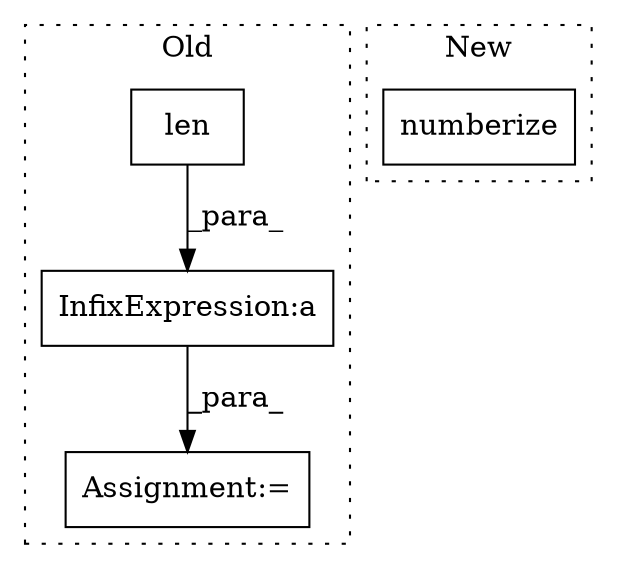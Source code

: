 digraph G {
subgraph cluster0 {
1 [label="len" a="32" s="3243,3249" l="4,1" shape="box"];
3 [label="InfixExpression:a" a="27" s="3240" l="3" shape="box"];
4 [label="Assignment:=" a="7" s="3231" l="1" shape="box"];
label = "Old";
style="dotted";
}
subgraph cluster1 {
2 [label="numberize" a="32" s="3629,3642" l="10,1" shape="box"];
label = "New";
style="dotted";
}
1 -> 3 [label="_para_"];
3 -> 4 [label="_para_"];
}